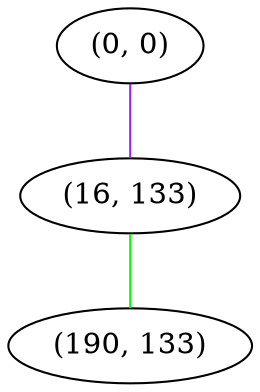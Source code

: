 graph "" {
"(0, 0)";
"(16, 133)";
"(190, 133)";
"(0, 0)" -- "(16, 133)"  [color=purple, key=0, weight=4];
"(16, 133)" -- "(190, 133)"  [color=green, key=0, weight=2];
}
